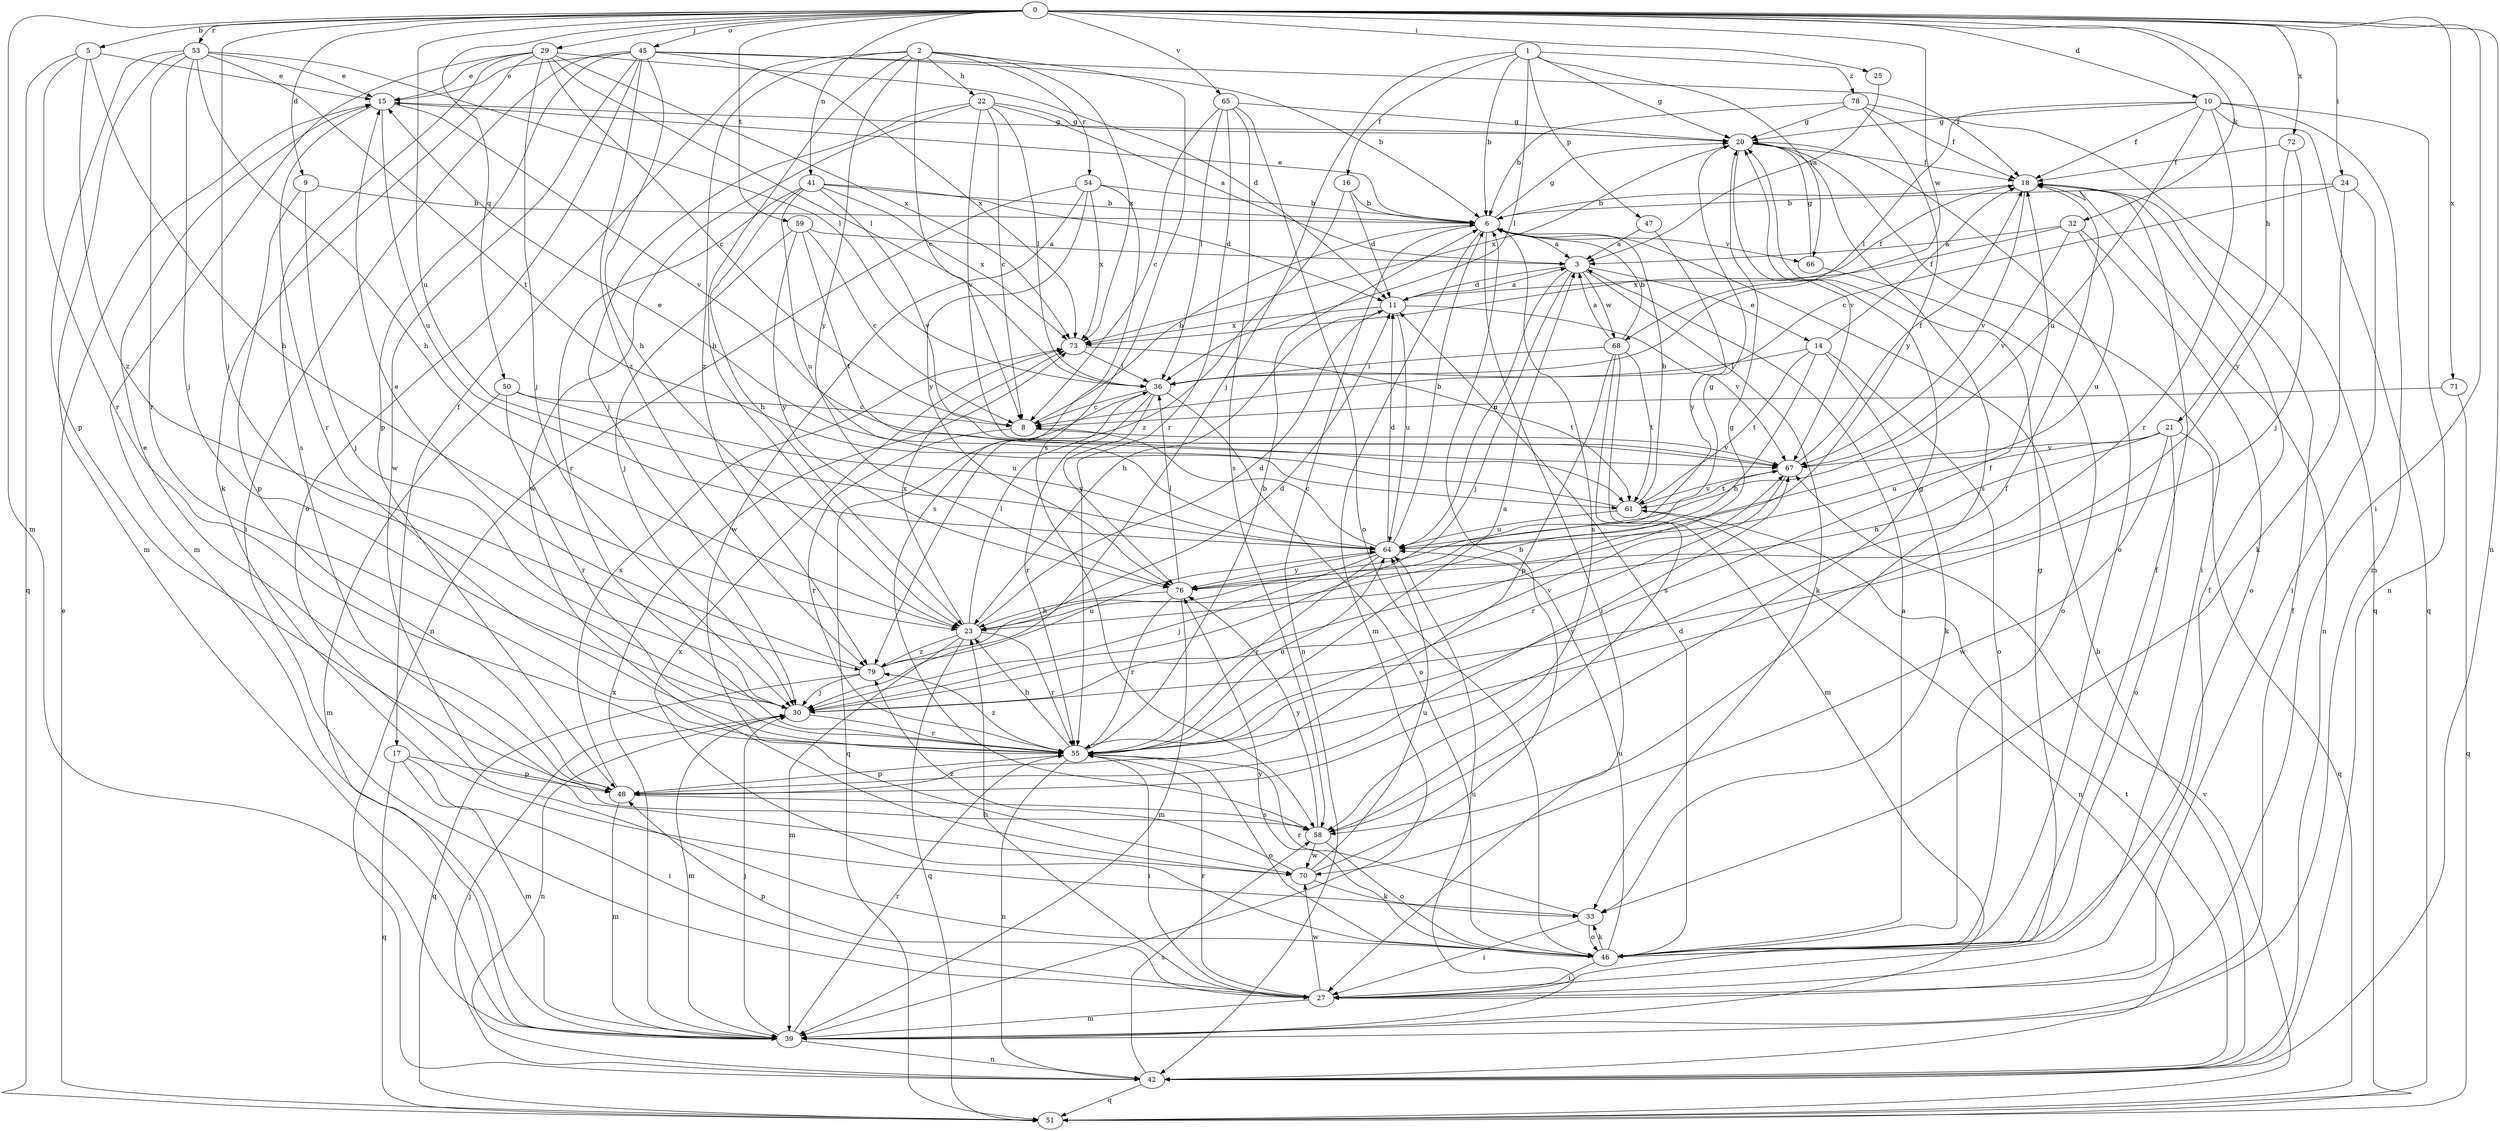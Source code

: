 strict digraph  {
0;
1;
2;
3;
5;
6;
8;
9;
10;
11;
14;
15;
16;
17;
18;
20;
21;
22;
23;
24;
25;
27;
29;
30;
32;
33;
36;
39;
41;
42;
45;
46;
47;
48;
50;
51;
53;
54;
55;
58;
59;
61;
64;
65;
66;
67;
68;
70;
71;
72;
73;
76;
78;
79;
0 -> 5  [label=b];
0 -> 9  [label=d];
0 -> 10  [label=d];
0 -> 21  [label=h];
0 -> 24  [label=i];
0 -> 25  [label=i];
0 -> 27  [label=i];
0 -> 29  [label=j];
0 -> 30  [label=j];
0 -> 32  [label=k];
0 -> 39  [label=m];
0 -> 41  [label=n];
0 -> 42  [label=n];
0 -> 45  [label=o];
0 -> 50  [label=q];
0 -> 53  [label=r];
0 -> 59  [label=t];
0 -> 64  [label=u];
0 -> 65  [label=v];
0 -> 68  [label=w];
0 -> 71  [label=x];
0 -> 72  [label=x];
1 -> 6  [label=b];
1 -> 16  [label=f];
1 -> 20  [label=g];
1 -> 30  [label=j];
1 -> 36  [label=l];
1 -> 47  [label=p];
1 -> 66  [label=v];
1 -> 78  [label=z];
2 -> 8  [label=c];
2 -> 17  [label=f];
2 -> 22  [label=h];
2 -> 23  [label=h];
2 -> 54  [label=r];
2 -> 58  [label=s];
2 -> 73  [label=x];
2 -> 76  [label=y];
2 -> 79  [label=z];
3 -> 11  [label=d];
3 -> 14  [label=e];
3 -> 30  [label=j];
3 -> 33  [label=k];
3 -> 64  [label=u];
3 -> 68  [label=w];
5 -> 15  [label=e];
5 -> 23  [label=h];
5 -> 51  [label=q];
5 -> 55  [label=r];
5 -> 79  [label=z];
6 -> 3  [label=a];
6 -> 15  [label=e];
6 -> 20  [label=g];
6 -> 27  [label=i];
6 -> 39  [label=m];
6 -> 42  [label=n];
6 -> 58  [label=s];
6 -> 66  [label=v];
8 -> 6  [label=b];
8 -> 55  [label=r];
8 -> 67  [label=v];
9 -> 6  [label=b];
9 -> 30  [label=j];
9 -> 48  [label=p];
10 -> 18  [label=f];
10 -> 20  [label=g];
10 -> 36  [label=l];
10 -> 39  [label=m];
10 -> 42  [label=n];
10 -> 51  [label=q];
10 -> 55  [label=r];
10 -> 64  [label=u];
11 -> 3  [label=a];
11 -> 18  [label=f];
11 -> 23  [label=h];
11 -> 64  [label=u];
11 -> 67  [label=v];
11 -> 73  [label=x];
14 -> 18  [label=f];
14 -> 23  [label=h];
14 -> 33  [label=k];
14 -> 36  [label=l];
14 -> 46  [label=o];
14 -> 61  [label=t];
15 -> 20  [label=g];
15 -> 55  [label=r];
15 -> 64  [label=u];
15 -> 67  [label=v];
16 -> 6  [label=b];
16 -> 11  [label=d];
16 -> 79  [label=z];
17 -> 27  [label=i];
17 -> 39  [label=m];
17 -> 48  [label=p];
17 -> 51  [label=q];
18 -> 6  [label=b];
18 -> 42  [label=n];
18 -> 67  [label=v];
20 -> 18  [label=f];
20 -> 27  [label=i];
20 -> 46  [label=o];
20 -> 58  [label=s];
20 -> 67  [label=v];
20 -> 73  [label=x];
21 -> 23  [label=h];
21 -> 46  [label=o];
21 -> 51  [label=q];
21 -> 64  [label=u];
21 -> 67  [label=v];
21 -> 70  [label=w];
22 -> 3  [label=a];
22 -> 8  [label=c];
22 -> 20  [label=g];
22 -> 30  [label=j];
22 -> 36  [label=l];
22 -> 67  [label=v];
22 -> 70  [label=w];
23 -> 11  [label=d];
23 -> 20  [label=g];
23 -> 36  [label=l];
23 -> 39  [label=m];
23 -> 51  [label=q];
23 -> 55  [label=r];
23 -> 73  [label=x];
23 -> 79  [label=z];
24 -> 6  [label=b];
24 -> 8  [label=c];
24 -> 27  [label=i];
24 -> 33  [label=k];
25 -> 3  [label=a];
27 -> 18  [label=f];
27 -> 20  [label=g];
27 -> 23  [label=h];
27 -> 39  [label=m];
27 -> 48  [label=p];
27 -> 55  [label=r];
27 -> 70  [label=w];
29 -> 8  [label=c];
29 -> 11  [label=d];
29 -> 15  [label=e];
29 -> 30  [label=j];
29 -> 33  [label=k];
29 -> 36  [label=l];
29 -> 39  [label=m];
29 -> 58  [label=s];
29 -> 73  [label=x];
30 -> 20  [label=g];
30 -> 39  [label=m];
30 -> 42  [label=n];
30 -> 55  [label=r];
30 -> 67  [label=v];
32 -> 3  [label=a];
32 -> 46  [label=o];
32 -> 64  [label=u];
32 -> 67  [label=v];
32 -> 73  [label=x];
33 -> 27  [label=i];
33 -> 46  [label=o];
33 -> 55  [label=r];
36 -> 8  [label=c];
36 -> 46  [label=o];
36 -> 51  [label=q];
36 -> 55  [label=r];
36 -> 76  [label=y];
39 -> 18  [label=f];
39 -> 30  [label=j];
39 -> 42  [label=n];
39 -> 55  [label=r];
39 -> 64  [label=u];
39 -> 73  [label=x];
41 -> 6  [label=b];
41 -> 11  [label=d];
41 -> 23  [label=h];
41 -> 55  [label=r];
41 -> 64  [label=u];
41 -> 67  [label=v];
41 -> 73  [label=x];
42 -> 6  [label=b];
42 -> 30  [label=j];
42 -> 51  [label=q];
42 -> 58  [label=s];
42 -> 61  [label=t];
45 -> 6  [label=b];
45 -> 15  [label=e];
45 -> 18  [label=f];
45 -> 23  [label=h];
45 -> 27  [label=i];
45 -> 46  [label=o];
45 -> 48  [label=p];
45 -> 70  [label=w];
45 -> 73  [label=x];
45 -> 79  [label=z];
46 -> 3  [label=a];
46 -> 11  [label=d];
46 -> 18  [label=f];
46 -> 27  [label=i];
46 -> 33  [label=k];
46 -> 64  [label=u];
46 -> 73  [label=x];
46 -> 76  [label=y];
47 -> 3  [label=a];
47 -> 76  [label=y];
48 -> 15  [label=e];
48 -> 18  [label=f];
48 -> 39  [label=m];
48 -> 58  [label=s];
48 -> 67  [label=v];
48 -> 73  [label=x];
50 -> 8  [label=c];
50 -> 39  [label=m];
50 -> 55  [label=r];
50 -> 64  [label=u];
51 -> 15  [label=e];
51 -> 67  [label=v];
53 -> 15  [label=e];
53 -> 23  [label=h];
53 -> 30  [label=j];
53 -> 36  [label=l];
53 -> 39  [label=m];
53 -> 48  [label=p];
53 -> 55  [label=r];
53 -> 61  [label=t];
54 -> 6  [label=b];
54 -> 42  [label=n];
54 -> 58  [label=s];
54 -> 70  [label=w];
54 -> 73  [label=x];
54 -> 76  [label=y];
55 -> 3  [label=a];
55 -> 6  [label=b];
55 -> 18  [label=f];
55 -> 23  [label=h];
55 -> 27  [label=i];
55 -> 42  [label=n];
55 -> 46  [label=o];
55 -> 48  [label=p];
55 -> 64  [label=u];
55 -> 79  [label=z];
58 -> 20  [label=g];
58 -> 46  [label=o];
58 -> 70  [label=w];
58 -> 76  [label=y];
59 -> 3  [label=a];
59 -> 8  [label=c];
59 -> 30  [label=j];
59 -> 61  [label=t];
59 -> 76  [label=y];
61 -> 6  [label=b];
61 -> 15  [label=e];
61 -> 42  [label=n];
61 -> 64  [label=u];
61 -> 67  [label=v];
64 -> 6  [label=b];
64 -> 8  [label=c];
64 -> 11  [label=d];
64 -> 30  [label=j];
64 -> 55  [label=r];
64 -> 76  [label=y];
65 -> 8  [label=c];
65 -> 20  [label=g];
65 -> 36  [label=l];
65 -> 46  [label=o];
65 -> 55  [label=r];
65 -> 58  [label=s];
66 -> 20  [label=g];
66 -> 46  [label=o];
67 -> 18  [label=f];
67 -> 55  [label=r];
67 -> 61  [label=t];
68 -> 3  [label=a];
68 -> 6  [label=b];
68 -> 36  [label=l];
68 -> 39  [label=m];
68 -> 48  [label=p];
68 -> 58  [label=s];
68 -> 61  [label=t];
70 -> 6  [label=b];
70 -> 33  [label=k];
70 -> 64  [label=u];
70 -> 79  [label=z];
71 -> 8  [label=c];
71 -> 51  [label=q];
72 -> 18  [label=f];
72 -> 30  [label=j];
72 -> 76  [label=y];
73 -> 36  [label=l];
73 -> 61  [label=t];
76 -> 23  [label=h];
76 -> 36  [label=l];
76 -> 39  [label=m];
76 -> 55  [label=r];
78 -> 6  [label=b];
78 -> 18  [label=f];
78 -> 20  [label=g];
78 -> 51  [label=q];
78 -> 76  [label=y];
79 -> 11  [label=d];
79 -> 15  [label=e];
79 -> 30  [label=j];
79 -> 51  [label=q];
79 -> 64  [label=u];
}
